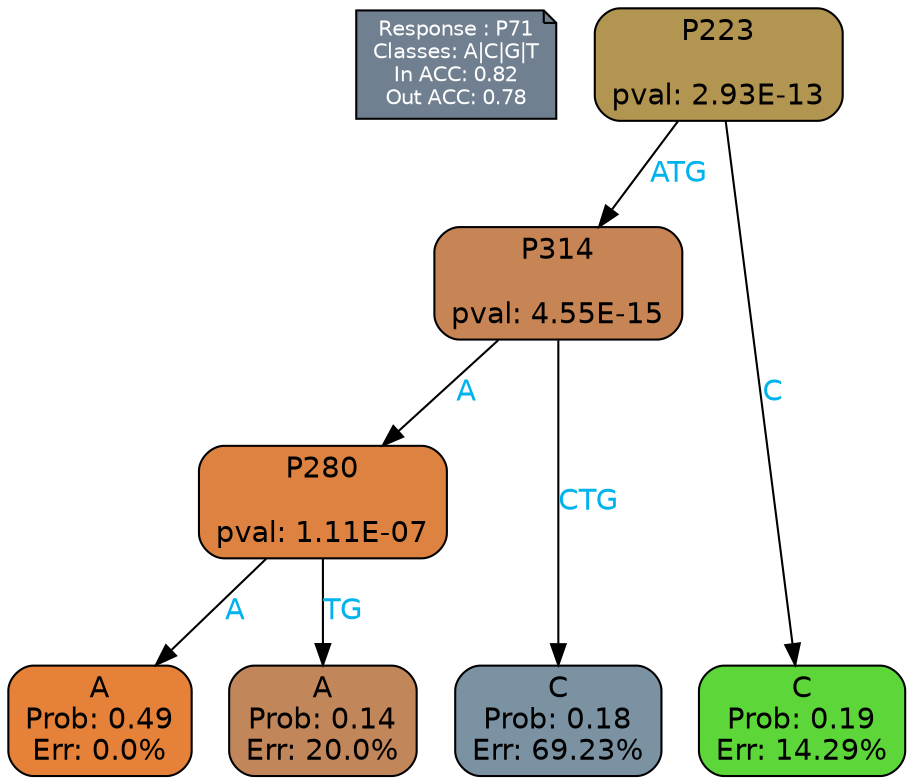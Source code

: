 digraph Tree {
node [shape=box, style="filled, rounded", color="black", fontname=helvetica] ;
graph [ranksep=equally, splines=polylines, bgcolor=transparent, dpi=600] ;
edge [fontname=helvetica] ;
LEGEND [label="Response : P71
Classes: A|C|G|T
In ACC: 0.82
Out ACC: 0.78
",shape=note,align=left,style=filled,fillcolor="slategray",fontcolor="white",fontsize=10];1 [label="P223

pval: 2.93E-13", fillcolor="#b29550"] ;
2 [label="P314

pval: 4.55E-15", fillcolor="#c78556"] ;
3 [label="P280

pval: 1.11E-07", fillcolor="#dd8240"] ;
4 [label="A
Prob: 0.49
Err: 0.0%", fillcolor="#e58139"] ;
5 [label="A
Prob: 0.14
Err: 20.0%", fillcolor="#c2865b"] ;
6 [label="C
Prob: 0.18
Err: 69.23%", fillcolor="#7b92a2"] ;
7 [label="C
Prob: 0.19
Err: 14.29%", fillcolor="#5dd639"] ;
1 -> 2 [label="ATG",fontcolor=deepskyblue2] ;
1 -> 7 [label="C",fontcolor=deepskyblue2] ;
2 -> 3 [label="A",fontcolor=deepskyblue2] ;
2 -> 6 [label="CTG",fontcolor=deepskyblue2] ;
3 -> 4 [label="A",fontcolor=deepskyblue2] ;
3 -> 5 [label="TG",fontcolor=deepskyblue2] ;
{rank = same; 4;5;6;7;}{rank = same; LEGEND;1;}}